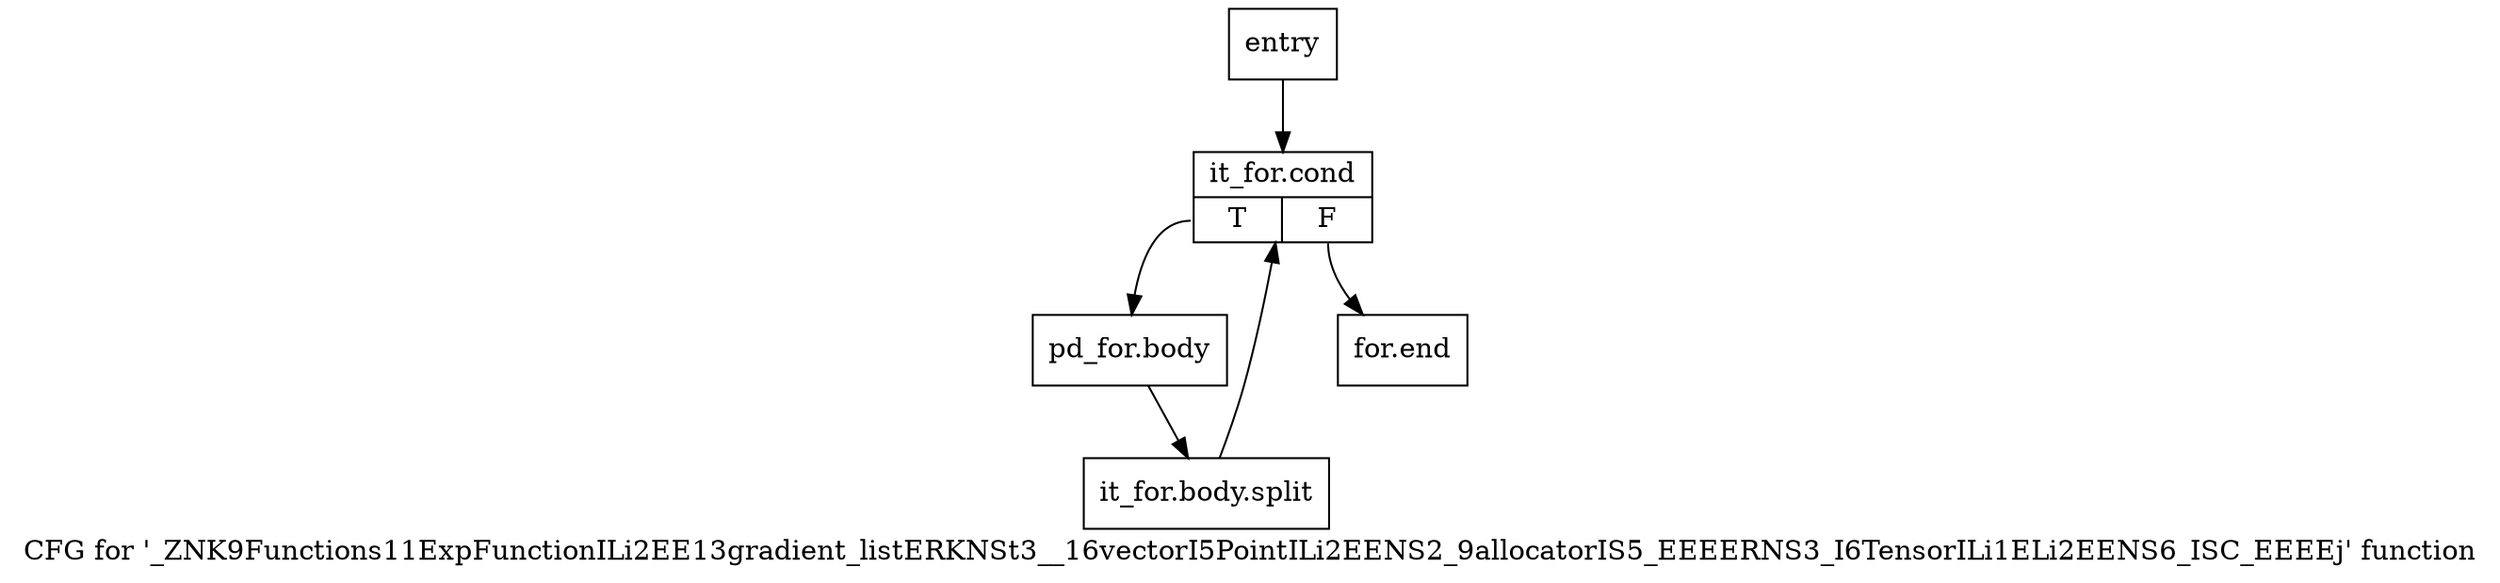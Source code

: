 digraph "CFG for '_ZNK9Functions11ExpFunctionILi2EE13gradient_listERKNSt3__16vectorI5PointILi2EENS2_9allocatorIS5_EEEERNS3_I6TensorILi1ELi2EENS6_ISC_EEEEj' function" {
	label="CFG for '_ZNK9Functions11ExpFunctionILi2EE13gradient_listERKNSt3__16vectorI5PointILi2EENS2_9allocatorIS5_EEEERNS3_I6TensorILi1ELi2EENS6_ISC_EEEEj' function";

	Node0x590f5b0 [shape=record,label="{entry}"];
	Node0x590f5b0 -> Node0x590f600;
	Node0x590f600 [shape=record,label="{it_for.cond|{<s0>T|<s1>F}}"];
	Node0x590f600:s0 -> Node0x590f650;
	Node0x590f600:s1 -> Node0x590f6a0;
	Node0x590f650 [shape=record,label="{pd_for.body}"];
	Node0x590f650 -> Node0xa685ec0;
	Node0xa685ec0 [shape=record,label="{it_for.body.split}"];
	Node0xa685ec0 -> Node0x590f600;
	Node0x590f6a0 [shape=record,label="{for.end}"];
}
